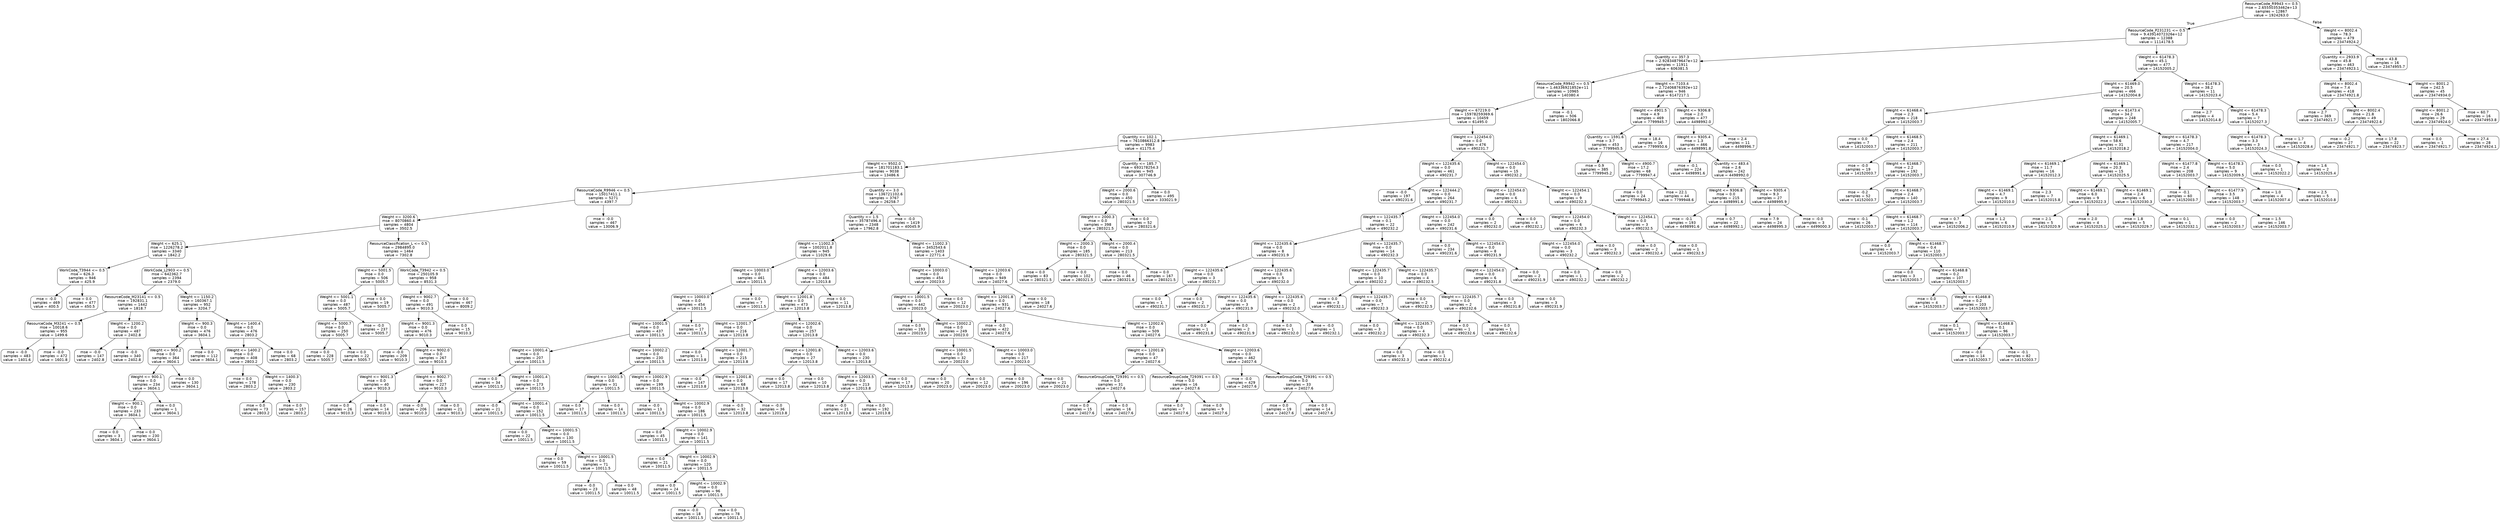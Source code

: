 digraph Tree {
node [shape=box, style="rounded", color="black", fontname=helvetica] ;
edge [fontname=helvetica] ;
0 [label="ResourceCode_R9943 <= 0.5\nmse = 2.65550353462e+13\nsamples = 12867\nvalue = 1924263.0"] ;
1 [label="ResourceCode_P231231 <= 0.5\nmse = 9.43914072326e+12\nsamples = 12388\nvalue = 1114178.5"] ;
0 -> 1 [labeldistance=2.5, labelangle=45, headlabel="True"] ;
2 [label="Quantity <= 357.3\nmse = 2.92834879647e+12\nsamples = 11911\nvalue = 606381.5"] ;
1 -> 2 ;
3 [label="ResourceCode_R9942 <= 0.5\nmse = 1.46336921852e+11\nsamples = 10965\nvalue = 140380.4"] ;
2 -> 3 ;
4 [label="Weight <= 67219.0\nmse = 15978259369.6\nsamples = 10459\nvalue = 61495.0"] ;
3 -> 4 ;
5 [label="Quantity <= 102.1\nmse = 7610866312.8\nsamples = 9983\nvalue = 41175.4"] ;
4 -> 5 ;
6 [label="Weight <= 9502.0\nmse = 181701183.1\nsamples = 9038\nvalue = 13486.6"] ;
5 -> 6 ;
7 [label="ResourceCode_R9946 <= 0.5\nmse = 15017411.1\nsamples = 5271\nvalue = 4397.7"] ;
6 -> 7 ;
8 [label="Weight <= 3200.6\nmse = 8070860.4\nsamples = 4804\nvalue = 3502.5"] ;
7 -> 8 ;
9 [label="Weight <= 625.1\nmse = 1226278.2\nsamples = 3340\nvalue = 1842.2"] ;
8 -> 9 ;
10 [label="WorkCode_T3944 <= 0.5\nmse = 626.3\nsamples = 946\nvalue = 425.9"] ;
9 -> 10 ;
11 [label="mse = -0.0\nsamples = 469\nvalue = 400.5"] ;
10 -> 11 ;
12 [label="mse = 0.0\nsamples = 477\nvalue = 450.5"] ;
10 -> 12 ;
13 [label="WorkCode_L2903 <= 0.5\nmse = 642362.7\nsamples = 2394\nvalue = 2379.0"] ;
9 -> 13 ;
14 [label="ResourceCode_M23141 <= 0.5\nmse = 192831.1\nsamples = 1442\nvalue = 1818.7"] ;
13 -> 14 ;
15 [label="ResourceCode_M3241 <= 0.5\nmse = 10018.6\nsamples = 955\nvalue = 1499.6"] ;
14 -> 15 ;
16 [label="mse = -0.0\nsamples = 483\nvalue = 1401.6"] ;
15 -> 16 ;
17 [label="mse = -0.0\nsamples = 472\nvalue = 1601.8"] ;
15 -> 17 ;
18 [label="Weight <= 1200.2\nmse = 0.0\nsamples = 487\nvalue = 2402.8"] ;
14 -> 18 ;
19 [label="mse = -0.0\nsamples = 147\nvalue = 2402.8"] ;
18 -> 19 ;
20 [label="mse = -0.0\nsamples = 340\nvalue = 2402.8"] ;
18 -> 20 ;
21 [label="Weight <= 1150.2\nmse = 160367.1\nsamples = 952\nvalue = 3204.7"] ;
13 -> 21 ;
22 [label="Weight <= 900.3\nmse = 0.0\nsamples = 476\nvalue = 3604.1"] ;
21 -> 22 ;
23 [label="Weight <= 900.2\nmse = 0.0\nsamples = 364\nvalue = 3604.1"] ;
22 -> 23 ;
24 [label="Weight <= 900.1\nmse = 0.0\nsamples = 234\nvalue = 3604.1"] ;
23 -> 24 ;
25 [label="Weight <= 900.1\nmse = 0.0\nsamples = 233\nvalue = 3604.1"] ;
24 -> 25 ;
26 [label="mse = 0.0\nsamples = 3\nvalue = 3604.1"] ;
25 -> 26 ;
27 [label="mse = 0.0\nsamples = 230\nvalue = 3604.1"] ;
25 -> 27 ;
28 [label="mse = 0.0\nsamples = 1\nvalue = 3604.1"] ;
24 -> 28 ;
29 [label="mse = 0.0\nsamples = 130\nvalue = 3604.1"] ;
23 -> 29 ;
30 [label="mse = 0.0\nsamples = 112\nvalue = 3604.1"] ;
22 -> 30 ;
31 [label="Weight <= 1400.4\nmse = 0.0\nsamples = 476\nvalue = 2803.2"] ;
21 -> 31 ;
32 [label="Weight <= 1400.2\nmse = 0.0\nsamples = 408\nvalue = 2803.2"] ;
31 -> 32 ;
33 [label="mse = 0.0\nsamples = 178\nvalue = 2803.2"] ;
32 -> 33 ;
34 [label="Weight <= 1400.3\nmse = 0.0\nsamples = 230\nvalue = 2803.2"] ;
32 -> 34 ;
35 [label="mse = 0.0\nsamples = 73\nvalue = 2803.2"] ;
34 -> 35 ;
36 [label="mse = 0.0\nsamples = 157\nvalue = 2803.2"] ;
34 -> 36 ;
37 [label="mse = 0.0\nsamples = 68\nvalue = 2803.2"] ;
31 -> 37 ;
38 [label="ResourceClassification_L <= 0.5\nmse = 2984895.0\nsamples = 1464\nvalue = 7302.8"] ;
8 -> 38 ;
39 [label="Weight <= 5001.5\nmse = 0.0\nsamples = 506\nvalue = 5005.7"] ;
38 -> 39 ;
40 [label="Weight <= 5001.1\nmse = 0.0\nsamples = 487\nvalue = 5005.7"] ;
39 -> 40 ;
41 [label="Weight <= 5000.7\nmse = 0.0\nsamples = 250\nvalue = 5005.7"] ;
40 -> 41 ;
42 [label="mse = 0.0\nsamples = 228\nvalue = 5005.7"] ;
41 -> 42 ;
43 [label="mse = 0.0\nsamples = 22\nvalue = 5005.7"] ;
41 -> 43 ;
44 [label="mse = -0.0\nsamples = 237\nvalue = 5005.7"] ;
40 -> 44 ;
45 [label="mse = 0.0\nsamples = 19\nvalue = 5005.7"] ;
39 -> 45 ;
46 [label="WorkCode_T3942 <= 0.5\nmse = 250105.9\nsamples = 958\nvalue = 8531.3"] ;
38 -> 46 ;
47 [label="Weight <= 9002.7\nmse = 0.0\nsamples = 491\nvalue = 9010.3"] ;
46 -> 47 ;
48 [label="Weight <= 9001.3\nmse = 0.0\nsamples = 476\nvalue = 9010.3"] ;
47 -> 48 ;
49 [label="mse = -0.0\nsamples = 209\nvalue = 9010.3"] ;
48 -> 49 ;
50 [label="Weight <= 9002.0\nmse = 0.0\nsamples = 267\nvalue = 9010.3"] ;
48 -> 50 ;
51 [label="Weight <= 9001.3\nmse = 0.0\nsamples = 40\nvalue = 9010.3"] ;
50 -> 51 ;
52 [label="mse = 0.0\nsamples = 26\nvalue = 9010.3"] ;
51 -> 52 ;
53 [label="mse = 0.0\nsamples = 14\nvalue = 9010.3"] ;
51 -> 53 ;
54 [label="Weight <= 9002.7\nmse = 0.0\nsamples = 227\nvalue = 9010.3"] ;
50 -> 54 ;
55 [label="mse = -0.0\nsamples = 206\nvalue = 9010.3"] ;
54 -> 55 ;
56 [label="mse = 0.0\nsamples = 21\nvalue = 9010.3"] ;
54 -> 56 ;
57 [label="mse = 0.0\nsamples = 15\nvalue = 9010.3"] ;
47 -> 57 ;
58 [label="mse = 0.0\nsamples = 467\nvalue = 8009.2"] ;
46 -> 58 ;
59 [label="mse = -0.0\nsamples = 467\nvalue = 13006.9"] ;
7 -> 59 ;
60 [label="Quantity <= 3.0\nmse = 136721102.6\nsamples = 3767\nvalue = 26258.7"] ;
6 -> 60 ;
61 [label="Quantity <= 1.5\nmse = 35787496.4\nsamples = 2348\nvalue = 17962.8"] ;
60 -> 61 ;
62 [label="Weight <= 11002.3\nmse = 1002011.8\nsamples = 945\nvalue = 11029.6"] ;
61 -> 62 ;
63 [label="Weight <= 10003.0\nmse = 0.0\nsamples = 461\nvalue = 10011.5"] ;
62 -> 63 ;
64 [label="Weight <= 10003.0\nmse = 0.0\nsamples = 454\nvalue = 10011.5"] ;
63 -> 64 ;
65 [label="Weight <= 10001.5\nmse = 0.0\nsamples = 437\nvalue = 10011.5"] ;
64 -> 65 ;
66 [label="Weight <= 10001.4\nmse = 0.0\nsamples = 207\nvalue = 10011.5"] ;
65 -> 66 ;
67 [label="mse = 0.0\nsamples = 34\nvalue = 10011.5"] ;
66 -> 67 ;
68 [label="Weight <= 10001.4\nmse = 0.0\nsamples = 173\nvalue = 10011.5"] ;
66 -> 68 ;
69 [label="mse = -0.0\nsamples = 21\nvalue = 10011.5"] ;
68 -> 69 ;
70 [label="Weight <= 10001.4\nmse = 0.0\nsamples = 152\nvalue = 10011.5"] ;
68 -> 70 ;
71 [label="mse = 0.0\nsamples = 22\nvalue = 10011.5"] ;
70 -> 71 ;
72 [label="Weight <= 10001.5\nmse = 0.0\nsamples = 130\nvalue = 10011.5"] ;
70 -> 72 ;
73 [label="mse = 0.0\nsamples = 59\nvalue = 10011.5"] ;
72 -> 73 ;
74 [label="Weight <= 10001.5\nmse = 0.0\nsamples = 71\nvalue = 10011.5"] ;
72 -> 74 ;
75 [label="mse = -0.0\nsamples = 23\nvalue = 10011.5"] ;
74 -> 75 ;
76 [label="mse = 0.0\nsamples = 48\nvalue = 10011.5"] ;
74 -> 76 ;
77 [label="Weight <= 10002.2\nmse = 0.0\nsamples = 230\nvalue = 10011.5"] ;
65 -> 77 ;
78 [label="Weight <= 10001.5\nmse = 0.0\nsamples = 31\nvalue = 10011.5"] ;
77 -> 78 ;
79 [label="mse = 0.0\nsamples = 17\nvalue = 10011.5"] ;
78 -> 79 ;
80 [label="mse = 0.0\nsamples = 14\nvalue = 10011.5"] ;
78 -> 80 ;
81 [label="Weight <= 10002.9\nmse = 0.0\nsamples = 199\nvalue = 10011.5"] ;
77 -> 81 ;
82 [label="mse = -0.0\nsamples = 13\nvalue = 10011.5"] ;
81 -> 82 ;
83 [label="Weight <= 10002.9\nmse = 0.0\nsamples = 186\nvalue = 10011.5"] ;
81 -> 83 ;
84 [label="mse = 0.0\nsamples = 45\nvalue = 10011.5"] ;
83 -> 84 ;
85 [label="Weight <= 10002.9\nmse = 0.0\nsamples = 141\nvalue = 10011.5"] ;
83 -> 85 ;
86 [label="mse = 0.0\nsamples = 21\nvalue = 10011.5"] ;
85 -> 86 ;
87 [label="Weight <= 10002.9\nmse = 0.0\nsamples = 120\nvalue = 10011.5"] ;
85 -> 87 ;
88 [label="mse = 0.0\nsamples = 24\nvalue = 10011.5"] ;
87 -> 88 ;
89 [label="Weight <= 10002.9\nmse = 0.0\nsamples = 96\nvalue = 10011.5"] ;
87 -> 89 ;
90 [label="mse = -0.0\nsamples = 18\nvalue = 10011.5"] ;
89 -> 90 ;
91 [label="mse = 0.0\nsamples = 78\nvalue = 10011.5"] ;
89 -> 91 ;
92 [label="mse = 0.0\nsamples = 17\nvalue = 10011.5"] ;
64 -> 92 ;
93 [label="mse = 0.0\nsamples = 7\nvalue = 10011.5"] ;
63 -> 93 ;
94 [label="Weight <= 12003.6\nmse = 0.0\nsamples = 484\nvalue = 12013.8"] ;
62 -> 94 ;
95 [label="Weight <= 12001.8\nmse = 0.0\nsamples = 473\nvalue = 12013.8"] ;
94 -> 95 ;
96 [label="Weight <= 12001.7\nmse = 0.0\nsamples = 216\nvalue = 12013.8"] ;
95 -> 96 ;
97 [label="mse = 0.0\nsamples = 1\nvalue = 12013.8"] ;
96 -> 97 ;
98 [label="Weight <= 12001.7\nmse = 0.0\nsamples = 215\nvalue = 12013.8"] ;
96 -> 98 ;
99 [label="mse = -0.0\nsamples = 147\nvalue = 12013.8"] ;
98 -> 99 ;
100 [label="Weight <= 12001.8\nmse = 0.0\nsamples = 68\nvalue = 12013.8"] ;
98 -> 100 ;
101 [label="mse = -0.0\nsamples = 32\nvalue = 12013.8"] ;
100 -> 101 ;
102 [label="mse = -0.0\nsamples = 36\nvalue = 12013.8"] ;
100 -> 102 ;
103 [label="Weight <= 12002.6\nmse = 0.0\nsamples = 257\nvalue = 12013.8"] ;
95 -> 103 ;
104 [label="Weight <= 12001.8\nmse = 0.0\nsamples = 27\nvalue = 12013.8"] ;
103 -> 104 ;
105 [label="mse = 0.0\nsamples = 17\nvalue = 12013.8"] ;
104 -> 105 ;
106 [label="mse = 0.0\nsamples = 10\nvalue = 12013.8"] ;
104 -> 106 ;
107 [label="Weight <= 12003.6\nmse = 0.0\nsamples = 230\nvalue = 12013.8"] ;
103 -> 107 ;
108 [label="Weight <= 12003.5\nmse = 0.0\nsamples = 213\nvalue = 12013.8"] ;
107 -> 108 ;
109 [label="mse = -0.0\nsamples = 21\nvalue = 12013.8"] ;
108 -> 109 ;
110 [label="mse = 0.0\nsamples = 192\nvalue = 12013.8"] ;
108 -> 110 ;
111 [label="mse = 0.0\nsamples = 17\nvalue = 12013.8"] ;
107 -> 111 ;
112 [label="mse = 0.0\nsamples = 11\nvalue = 12013.8"] ;
94 -> 112 ;
113 [label="Weight <= 11002.3\nmse = 3452543.6\nsamples = 1403\nvalue = 22771.4"] ;
61 -> 113 ;
114 [label="Weight <= 10003.0\nmse = 0.0\nsamples = 454\nvalue = 20023.0"] ;
113 -> 114 ;
115 [label="Weight <= 10001.5\nmse = 0.0\nsamples = 442\nvalue = 20023.0"] ;
114 -> 115 ;
116 [label="mse = 0.0\nsamples = 193\nvalue = 20023.0"] ;
115 -> 116 ;
117 [label="Weight <= 10002.2\nmse = 0.0\nsamples = 249\nvalue = 20023.0"] ;
115 -> 117 ;
118 [label="Weight <= 10001.5\nmse = 0.0\nsamples = 32\nvalue = 20023.0"] ;
117 -> 118 ;
119 [label="mse = 0.0\nsamples = 20\nvalue = 20023.0"] ;
118 -> 119 ;
120 [label="mse = 0.0\nsamples = 12\nvalue = 20023.0"] ;
118 -> 120 ;
121 [label="Weight <= 10003.0\nmse = 0.0\nsamples = 217\nvalue = 20023.0"] ;
117 -> 121 ;
122 [label="mse = 0.0\nsamples = 196\nvalue = 20023.0"] ;
121 -> 122 ;
123 [label="mse = 0.0\nsamples = 21\nvalue = 20023.0"] ;
121 -> 123 ;
124 [label="mse = 0.0\nsamples = 12\nvalue = 20023.0"] ;
114 -> 124 ;
125 [label="Weight <= 12003.6\nmse = 0.0\nsamples = 949\nvalue = 24027.6"] ;
113 -> 125 ;
126 [label="Weight <= 12001.8\nmse = 0.0\nsamples = 931\nvalue = 24027.6"] ;
125 -> 126 ;
127 [label="mse = -0.0\nsamples = 422\nvalue = 24027.6"] ;
126 -> 127 ;
128 [label="Weight <= 12002.6\nmse = 0.0\nsamples = 509\nvalue = 24027.6"] ;
126 -> 128 ;
129 [label="Weight <= 12001.8\nmse = 0.0\nsamples = 47\nvalue = 24027.6"] ;
128 -> 129 ;
130 [label="ResourceGroupCode_T29391 <= 0.5\nmse = 0.0\nsamples = 31\nvalue = 24027.6"] ;
129 -> 130 ;
131 [label="mse = 0.0\nsamples = 15\nvalue = 24027.6"] ;
130 -> 131 ;
132 [label="mse = 0.0\nsamples = 16\nvalue = 24027.6"] ;
130 -> 132 ;
133 [label="ResourceGroupCode_T29391 <= 0.5\nmse = 0.0\nsamples = 16\nvalue = 24027.6"] ;
129 -> 133 ;
134 [label="mse = 0.0\nsamples = 7\nvalue = 24027.6"] ;
133 -> 134 ;
135 [label="mse = 0.0\nsamples = 9\nvalue = 24027.6"] ;
133 -> 135 ;
136 [label="Weight <= 12003.6\nmse = 0.0\nsamples = 462\nvalue = 24027.6"] ;
128 -> 136 ;
137 [label="mse = -0.0\nsamples = 429\nvalue = 24027.6"] ;
136 -> 137 ;
138 [label="ResourceGroupCode_T29391 <= 0.5\nmse = 0.0\nsamples = 33\nvalue = 24027.6"] ;
136 -> 138 ;
139 [label="mse = 0.0\nsamples = 19\nvalue = 24027.6"] ;
138 -> 139 ;
140 [label="mse = 0.0\nsamples = 14\nvalue = 24027.6"] ;
138 -> 140 ;
141 [label="mse = 0.0\nsamples = 18\nvalue = 24027.6"] ;
125 -> 141 ;
142 [label="mse = -0.0\nsamples = 1419\nvalue = 40045.9"] ;
60 -> 142 ;
143 [label="Quantity <= 185.7\nmse = 693178254.3\nsamples = 945\nvalue = 307746.9"] ;
5 -> 143 ;
144 [label="Weight <= 2000.6\nmse = 0.0\nsamples = 450\nvalue = 280321.5"] ;
143 -> 144 ;
145 [label="Weight <= 2000.3\nmse = 0.0\nsamples = 398\nvalue = 280321.5"] ;
144 -> 145 ;
146 [label="Weight <= 2000.3\nmse = 0.0\nsamples = 185\nvalue = 280321.5"] ;
145 -> 146 ;
147 [label="mse = 0.0\nsamples = 83\nvalue = 280321.5"] ;
146 -> 147 ;
148 [label="mse = 0.0\nsamples = 102\nvalue = 280321.5"] ;
146 -> 148 ;
149 [label="Weight <= 2000.4\nmse = 0.0\nsamples = 213\nvalue = 280321.5"] ;
145 -> 149 ;
150 [label="mse = 0.0\nsamples = 46\nvalue = 280321.6"] ;
149 -> 150 ;
151 [label="mse = 0.0\nsamples = 167\nvalue = 280321.5"] ;
149 -> 151 ;
152 [label="mse = 0.0\nsamples = 52\nvalue = 280321.6"] ;
144 -> 152 ;
153 [label="mse = 0.0\nsamples = 495\nvalue = 333021.9"] ;
143 -> 153 ;
154 [label="Weight <= 122454.0\nmse = 0.0\nsamples = 476\nvalue = 490231.7"] ;
4 -> 154 ;
155 [label="Weight <= 122435.6\nmse = 0.0\nsamples = 461\nvalue = 490231.7"] ;
154 -> 155 ;
156 [label="mse = -0.0\nsamples = 197\nvalue = 490231.6"] ;
155 -> 156 ;
157 [label="Weight <= 122444.2\nmse = 0.0\nsamples = 264\nvalue = 490231.7"] ;
155 -> 157 ;
158 [label="Weight <= 122435.7\nmse = 0.1\nsamples = 22\nvalue = 490232.2"] ;
157 -> 158 ;
159 [label="Weight <= 122435.6\nmse = 0.0\nsamples = 8\nvalue = 490231.9"] ;
158 -> 159 ;
160 [label="Weight <= 122435.6\nmse = 0.0\nsamples = 3\nvalue = 490231.7"] ;
159 -> 160 ;
161 [label="mse = 0.0\nsamples = 1\nvalue = 490231.7"] ;
160 -> 161 ;
162 [label="mse = 0.0\nsamples = 2\nvalue = 490231.7"] ;
160 -> 162 ;
163 [label="Weight <= 122435.6\nmse = 0.0\nsamples = 5\nvalue = 490232.0"] ;
159 -> 163 ;
164 [label="Weight <= 122435.6\nmse = 0.0\nsamples = 3\nvalue = 490231.9"] ;
163 -> 164 ;
165 [label="mse = 0.0\nsamples = 1\nvalue = 490231.8"] ;
164 -> 165 ;
166 [label="mse = 0.0\nsamples = 2\nvalue = 490231.9"] ;
164 -> 166 ;
167 [label="Weight <= 122435.6\nmse = 0.0\nsamples = 2\nvalue = 490232.0"] ;
163 -> 167 ;
168 [label="mse = 0.0\nsamples = 1\nvalue = 490232.0"] ;
167 -> 168 ;
169 [label="mse = -0.0\nsamples = 1\nvalue = 490232.1"] ;
167 -> 169 ;
170 [label="Weight <= 122435.7\nmse = 0.0\nsamples = 14\nvalue = 490232.3"] ;
158 -> 170 ;
171 [label="Weight <= 122435.7\nmse = 0.0\nsamples = 10\nvalue = 490232.2"] ;
170 -> 171 ;
172 [label="mse = 0.0\nsamples = 3\nvalue = 490232.1"] ;
171 -> 172 ;
173 [label="Weight <= 122435.7\nmse = 0.0\nsamples = 7\nvalue = 490232.3"] ;
171 -> 173 ;
174 [label="mse = 0.0\nsamples = 3\nvalue = 490232.2"] ;
173 -> 174 ;
175 [label="Weight <= 122435.7\nmse = 0.0\nsamples = 4\nvalue = 490232.3"] ;
173 -> 175 ;
176 [label="mse = 0.0\nsamples = 3\nvalue = 490232.3"] ;
175 -> 176 ;
177 [label="mse = -0.0\nsamples = 1\nvalue = 490232.4"] ;
175 -> 177 ;
178 [label="Weight <= 122435.7\nmse = 0.0\nsamples = 4\nvalue = 490232.5"] ;
170 -> 178 ;
179 [label="mse = 0.0\nsamples = 2\nvalue = 490232.5"] ;
178 -> 179 ;
180 [label="Weight <= 122435.7\nmse = 0.0\nsamples = 2\nvalue = 490232.6"] ;
178 -> 180 ;
181 [label="mse = 0.0\nsamples = 1\nvalue = 490232.6"] ;
180 -> 181 ;
182 [label="mse = 0.0\nsamples = 1\nvalue = 490232.6"] ;
180 -> 182 ;
183 [label="Weight <= 122454.0\nmse = 0.0\nsamples = 242\nvalue = 490231.6"] ;
157 -> 183 ;
184 [label="mse = 0.0\nsamples = 234\nvalue = 490231.6"] ;
183 -> 184 ;
185 [label="Weight <= 122454.0\nmse = 0.0\nsamples = 8\nvalue = 490231.9"] ;
183 -> 185 ;
186 [label="Weight <= 122454.0\nmse = 0.0\nsamples = 6\nvalue = 490231.8"] ;
185 -> 186 ;
187 [label="mse = 0.0\nsamples = 3\nvalue = 490231.8"] ;
186 -> 187 ;
188 [label="mse = 0.0\nsamples = 3\nvalue = 490231.9"] ;
186 -> 188 ;
189 [label="mse = 0.0\nsamples = 2\nvalue = 490231.9"] ;
185 -> 189 ;
190 [label="Weight <= 122454.0\nmse = 0.0\nsamples = 15\nvalue = 490232.2"] ;
154 -> 190 ;
191 [label="Weight <= 122454.0\nmse = 0.0\nsamples = 6\nvalue = 490232.1"] ;
190 -> 191 ;
192 [label="mse = 0.0\nsamples = 2\nvalue = 490232.0"] ;
191 -> 192 ;
193 [label="mse = 0.0\nsamples = 4\nvalue = 490232.1"] ;
191 -> 193 ;
194 [label="Weight <= 122454.1\nmse = 0.0\nsamples = 9\nvalue = 490232.3"] ;
190 -> 194 ;
195 [label="Weight <= 122454.0\nmse = 0.0\nsamples = 6\nvalue = 490232.3"] ;
194 -> 195 ;
196 [label="Weight <= 122454.0\nmse = 0.0\nsamples = 3\nvalue = 490232.2"] ;
195 -> 196 ;
197 [label="mse = 0.0\nsamples = 1\nvalue = 490232.2"] ;
196 -> 197 ;
198 [label="mse = 0.0\nsamples = 2\nvalue = 490232.2"] ;
196 -> 198 ;
199 [label="mse = 0.0\nsamples = 3\nvalue = 490232.3"] ;
195 -> 199 ;
200 [label="Weight <= 122454.1\nmse = 0.0\nsamples = 3\nvalue = 490232.5"] ;
194 -> 200 ;
201 [label="mse = 0.0\nsamples = 2\nvalue = 490232.4"] ;
200 -> 201 ;
202 [label="mse = 0.0\nsamples = 1\nvalue = 490232.5"] ;
200 -> 202 ;
203 [label="mse = -0.1\nsamples = 506\nvalue = 1802066.8"] ;
3 -> 203 ;
204 [label="Weight <= 7103.4\nmse = 2.72406876392e+12\nsamples = 946\nvalue = 6147217.1"] ;
2 -> 204 ;
205 [label="Weight <= 4901.5\nmse = 4.9\nsamples = 469\nvalue = 7799945.7"] ;
204 -> 205 ;
206 [label="Quantity <= 1591.6\nmse = 3.7\nsamples = 453\nvalue = 7799945.5"] ;
205 -> 206 ;
207 [label="mse = 0.9\nsamples = 385\nvalue = 7799945.2"] ;
206 -> 207 ;
208 [label="Weight <= 4900.7\nmse = 17.2\nsamples = 68\nvalue = 7799947.4"] ;
206 -> 208 ;
209 [label="mse = 0.0\nsamples = 24\nvalue = 7799945.2"] ;
208 -> 209 ;
210 [label="mse = 22.1\nsamples = 44\nvalue = 7799948.6"] ;
208 -> 210 ;
211 [label="mse = 18.4\nsamples = 16\nvalue = 7799950.6"] ;
205 -> 211 ;
212 [label="Weight <= 9306.8\nmse = 2.0\nsamples = 477\nvalue = 4498992.0"] ;
204 -> 212 ;
213 [label="Weight <= 9305.4\nmse = 1.3\nsamples = 466\nvalue = 4498991.8"] ;
212 -> 213 ;
214 [label="mse = -0.1\nsamples = 224\nvalue = 4498991.6"] ;
213 -> 214 ;
215 [label="Quantity <= 483.4\nmse = 2.6\nsamples = 242\nvalue = 4498992.0"] ;
213 -> 215 ;
216 [label="Weight <= 9306.8\nmse = 0.0\nsamples = 215\nvalue = 4498991.6"] ;
215 -> 216 ;
217 [label="mse = -0.1\nsamples = 193\nvalue = 4498991.6"] ;
216 -> 217 ;
218 [label="mse = 0.7\nsamples = 22\nvalue = 4498992.1"] ;
216 -> 218 ;
219 [label="Weight <= 9305.4\nmse = 9.3\nsamples = 27\nvalue = 4498995.9"] ;
215 -> 219 ;
220 [label="mse = 7.9\nsamples = 24\nvalue = 4498995.3"] ;
219 -> 220 ;
221 [label="mse = -0.0\nsamples = 3\nvalue = 4499000.3"] ;
219 -> 221 ;
222 [label="mse = 2.4\nsamples = 11\nvalue = 4498996.7"] ;
212 -> 222 ;
223 [label="Weight <= 61478.3\nmse = 45.1\nsamples = 477\nvalue = 14152005.2"] ;
1 -> 223 ;
224 [label="Weight <= 61469.0\nmse = 20.5\nsamples = 466\nvalue = 14152004.8"] ;
223 -> 224 ;
225 [label="Weight <= 61468.4\nmse = 2.3\nsamples = 218\nvalue = 14152003.7"] ;
224 -> 225 ;
226 [label="mse = 0.0\nsamples = 7\nvalue = 14152003.7"] ;
225 -> 226 ;
227 [label="Weight <= 61468.5\nmse = 2.4\nsamples = 211\nvalue = 14152003.7"] ;
225 -> 227 ;
228 [label="mse = -0.0\nsamples = 19\nvalue = 14152003.7"] ;
227 -> 228 ;
229 [label="Weight <= 61468.7\nmse = 2.2\nsamples = 192\nvalue = 14152003.7"] ;
227 -> 229 ;
230 [label="mse = -0.2\nsamples = 52\nvalue = 14152003.7"] ;
229 -> 230 ;
231 [label="Weight <= 61468.7\nmse = 2.4\nsamples = 140\nvalue = 14152003.7"] ;
229 -> 231 ;
232 [label="mse = -0.1\nsamples = 26\nvalue = 14152003.7"] ;
231 -> 232 ;
233 [label="Weight <= 61468.7\nmse = 1.2\nsamples = 114\nvalue = 14152003.7"] ;
231 -> 233 ;
234 [label="mse = 0.0\nsamples = 4\nvalue = 14152003.7"] ;
233 -> 234 ;
235 [label="Weight <= 61468.7\nmse = 0.4\nsamples = 110\nvalue = 14152003.7"] ;
233 -> 235 ;
236 [label="mse = 0.0\nsamples = 3\nvalue = 14152003.7"] ;
235 -> 236 ;
237 [label="Weight <= 61468.8\nmse = 0.2\nsamples = 107\nvalue = 14152003.7"] ;
235 -> 237 ;
238 [label="mse = 0.0\nsamples = 4\nvalue = 14152003.7"] ;
237 -> 238 ;
239 [label="Weight <= 61468.8\nmse = 0.2\nsamples = 103\nvalue = 14152003.7"] ;
237 -> 239 ;
240 [label="mse = 0.1\nsamples = 7\nvalue = 14152003.7"] ;
239 -> 240 ;
241 [label="Weight <= 61468.8\nmse = 0.1\nsamples = 96\nvalue = 14152003.7"] ;
239 -> 241 ;
242 [label="mse = -0.0\nsamples = 14\nvalue = 14152003.7"] ;
241 -> 242 ;
243 [label="mse = -0.1\nsamples = 82\nvalue = 14152003.7"] ;
241 -> 243 ;
244 [label="Weight <= 61473.4\nmse = 34.2\nsamples = 248\nvalue = 14152005.7"] ;
224 -> 244 ;
245 [label="Weight <= 61469.1\nmse = 58.6\nsamples = 31\nvalue = 14152018.2"] ;
244 -> 245 ;
246 [label="Weight <= 61469.1\nmse = 11.7\nsamples = 16\nvalue = 14152012.3"] ;
245 -> 246 ;
247 [label="Weight <= 61469.1\nmse = 4.7\nsamples = 9\nvalue = 14152010.0"] ;
246 -> 247 ;
248 [label="mse = 0.7\nsamples = 3\nvalue = 14152006.2"] ;
247 -> 248 ;
249 [label="mse = 1.2\nsamples = 6\nvalue = 14152010.9"] ;
247 -> 249 ;
250 [label="mse = 2.3\nsamples = 7\nvalue = 14152015.8"] ;
246 -> 250 ;
251 [label="Weight <= 61469.1\nmse = 20.3\nsamples = 15\nvalue = 14152025.5"] ;
245 -> 251 ;
252 [label="Weight <= 61469.1\nmse = 6.0\nsamples = 9\nvalue = 14152022.3"] ;
251 -> 252 ;
253 [label="mse = 2.1\nsamples = 5\nvalue = 14152020.9"] ;
252 -> 253 ;
254 [label="mse = 2.0\nsamples = 4\nvalue = 14152025.1"] ;
252 -> 254 ;
255 [label="Weight <= 61469.1\nmse = 2.4\nsamples = 6\nvalue = 14152030.3"] ;
251 -> 255 ;
256 [label="mse = 1.8\nsamples = 5\nvalue = 14152029.7"] ;
255 -> 256 ;
257 [label="mse = 0.1\nsamples = 1\nvalue = 14152032.1"] ;
255 -> 257 ;
258 [label="Weight <= 61478.3\nmse = 4.7\nsamples = 217\nvalue = 14152004.0"] ;
244 -> 258 ;
259 [label="Weight <= 61477.8\nmse = 2.4\nsamples = 208\nvalue = 14152003.7"] ;
258 -> 259 ;
260 [label="mse = -0.1\nsamples = 60\nvalue = 14152003.7"] ;
259 -> 260 ;
261 [label="Weight <= 61477.9\nmse = 3.5\nsamples = 148\nvalue = 14152003.7"] ;
259 -> 261 ;
262 [label="mse = 0.0\nsamples = 2\nvalue = 14152003.7"] ;
261 -> 262 ;
263 [label="mse = 1.5\nsamples = 146\nvalue = 14152003.7"] ;
261 -> 263 ;
264 [label="Weight <= 61478.3\nmse = 5.0\nsamples = 9\nvalue = 14152009.5"] ;
258 -> 264 ;
265 [label="mse = 1.0\nsamples = 4\nvalue = 14152007.4"] ;
264 -> 265 ;
266 [label="mse = 2.5\nsamples = 5\nvalue = 14152010.8"] ;
264 -> 266 ;
267 [label="Weight <= 61478.3\nmse = 38.2\nsamples = 11\nvalue = 14152023.4"] ;
223 -> 267 ;
268 [label="mse = 2.7\nsamples = 4\nvalue = 14152014.8"] ;
267 -> 268 ;
269 [label="Weight <= 61478.3\nmse = 5.4\nsamples = 7\nvalue = 14152027.3"] ;
267 -> 269 ;
270 [label="Weight <= 61478.3\nmse = 3.3\nsamples = 3\nvalue = 14152024.3"] ;
269 -> 270 ;
271 [label="mse = 0.0\nsamples = 1\nvalue = 14152022.2"] ;
270 -> 271 ;
272 [label="mse = 1.6\nsamples = 2\nvalue = 14152025.4"] ;
270 -> 272 ;
273 [label="mse = 1.7\nsamples = 4\nvalue = 14152028.4"] ;
269 -> 273 ;
274 [label="Weight <= 8002.4\nmse = 78.3\nsamples = 479\nvalue = 23474924.2"] ;
0 -> 274 [labeldistance=2.5, labelangle=-45, headlabel="False"] ;
275 [label="Quantity <= 2933.9\nmse = 45.8\nsamples = 463\nvalue = 23474923.1"] ;
274 -> 275 ;
276 [label="Weight <= 8002.4\nmse = 7.4\nsamples = 418\nvalue = 23474921.8"] ;
275 -> 276 ;
277 [label="mse = 2.7\nsamples = 369\nvalue = 23474921.7"] ;
276 -> 277 ;
278 [label="Weight <= 8002.4\nmse = 21.8\nsamples = 49\nvalue = 23474922.6"] ;
276 -> 278 ;
279 [label="mse = -0.2\nsamples = 27\nvalue = 23474921.7"] ;
278 -> 279 ;
280 [label="mse = 17.8\nsamples = 22\nvalue = 23474923.7"] ;
278 -> 280 ;
281 [label="Weight <= 8001.2\nmse = 242.5\nsamples = 45\nvalue = 23474934.0"] ;
275 -> 281 ;
282 [label="Weight <= 8001.2\nmse = 26.6\nsamples = 29\nvalue = 23474924.0"] ;
281 -> 282 ;
283 [label="mse = 0.0\nsamples = 1\nvalue = 23474921.7"] ;
282 -> 283 ;
284 [label="mse = 27.4\nsamples = 28\nvalue = 23474924.1"] ;
282 -> 284 ;
285 [label="mse = 60.7\nsamples = 16\nvalue = 23474953.8"] ;
281 -> 285 ;
286 [label="mse = 43.8\nsamples = 16\nvalue = 23474955.7"] ;
274 -> 286 ;
}